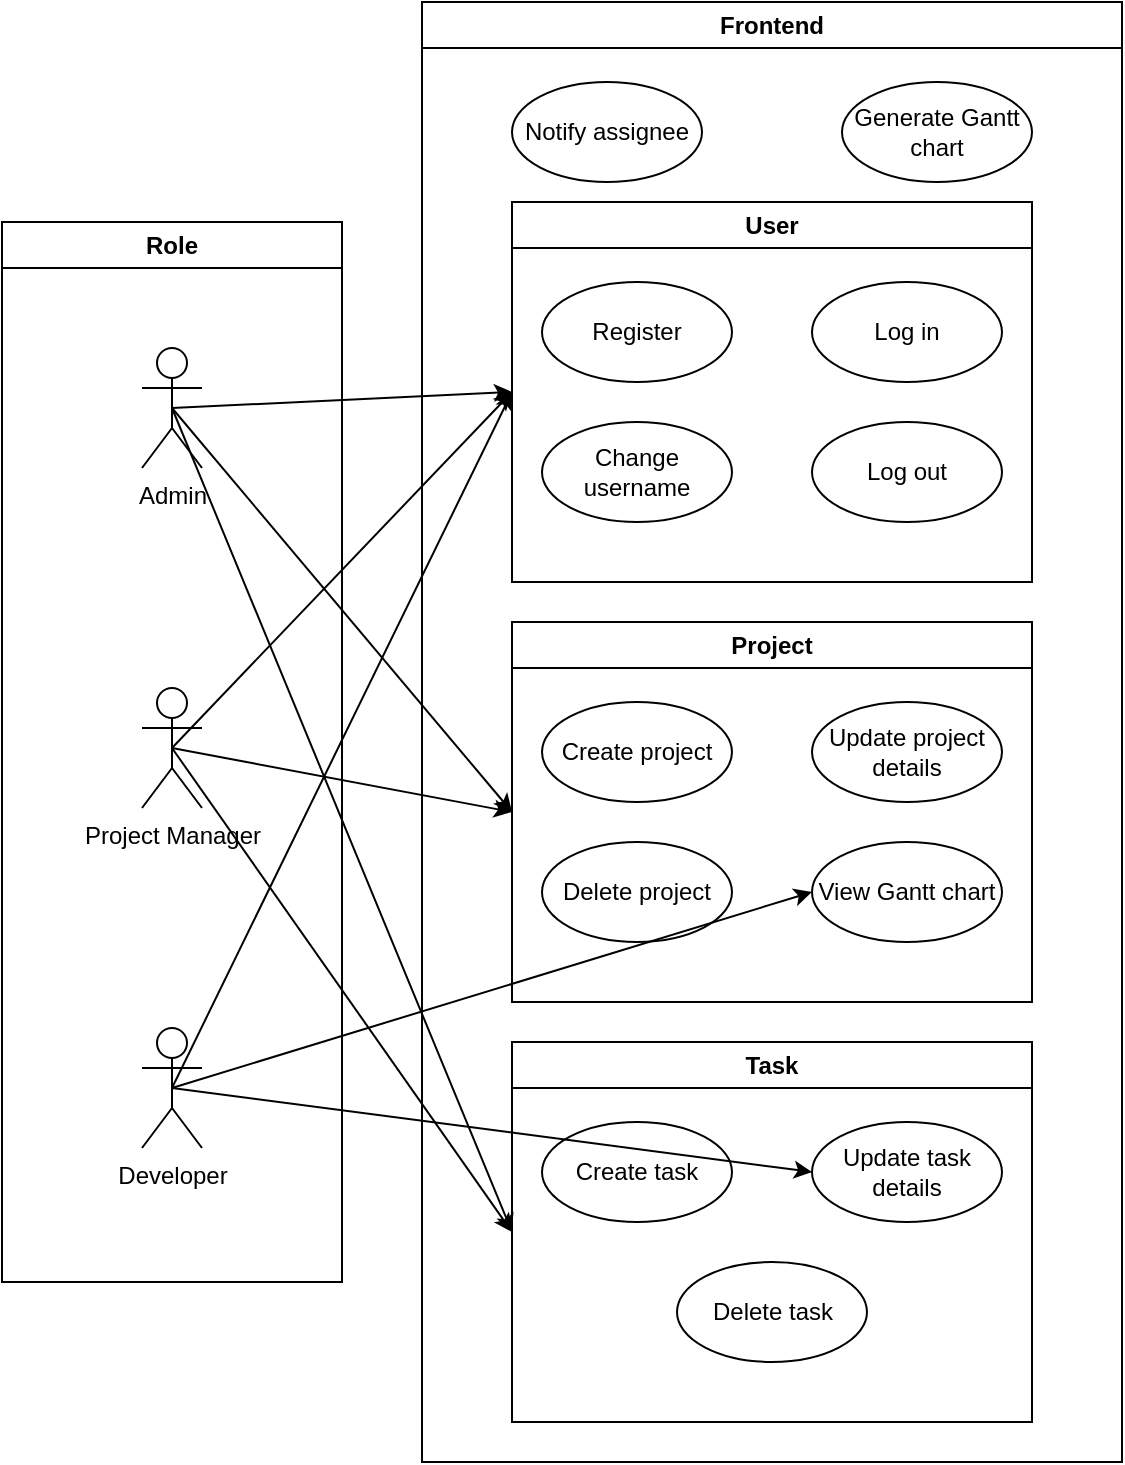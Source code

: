 <mxfile version="26.2.9">
  <diagram name="Page-1" id="TwEb9iY1BZzTV29jCTEC">
    <mxGraphModel dx="1044" dy="582" grid="1" gridSize="10" guides="1" tooltips="1" connect="1" arrows="1" fold="1" page="1" pageScale="1" pageWidth="850" pageHeight="1100" math="0" shadow="0">
      <root>
        <mxCell id="0" />
        <mxCell id="1" parent="0" />
        <mxCell id="LEw1Pu8otcA0w6-Z7cHc-1" value="Admin" style="shape=umlActor;verticalLabelPosition=bottom;verticalAlign=top;html=1;outlineConnect=0;" vertex="1" parent="1">
          <mxGeometry x="100" y="213" width="30" height="60" as="geometry" />
        </mxCell>
        <mxCell id="LEw1Pu8otcA0w6-Z7cHc-14" value="Project Manager" style="shape=umlActor;verticalLabelPosition=bottom;verticalAlign=top;html=1;outlineConnect=0;" vertex="1" parent="1">
          <mxGeometry x="100" y="383" width="30" height="60" as="geometry" />
        </mxCell>
        <mxCell id="LEw1Pu8otcA0w6-Z7cHc-19" value="Developer" style="shape=umlActor;verticalLabelPosition=bottom;verticalAlign=top;html=1;outlineConnect=0;" vertex="1" parent="1">
          <mxGeometry x="100" y="553" width="30" height="60" as="geometry" />
        </mxCell>
        <mxCell id="LEw1Pu8otcA0w6-Z7cHc-31" value="" style="endArrow=classic;html=1;rounded=0;entryX=0;entryY=0.5;entryDx=0;entryDy=0;exitX=0.5;exitY=0.5;exitDx=0;exitDy=0;exitPerimeter=0;" edge="1" parent="1" source="LEw1Pu8otcA0w6-Z7cHc-1" target="LEw1Pu8otcA0w6-Z7cHc-7">
          <mxGeometry width="50" height="50" relative="1" as="geometry">
            <mxPoint x="300" y="270" as="sourcePoint" />
            <mxPoint x="350" y="220" as="targetPoint" />
          </mxGeometry>
        </mxCell>
        <mxCell id="LEw1Pu8otcA0w6-Z7cHc-32" value="Frontend" style="swimlane;whiteSpace=wrap;html=1;" vertex="1" parent="1">
          <mxGeometry x="240" y="40" width="350" height="730" as="geometry" />
        </mxCell>
        <mxCell id="LEw1Pu8otcA0w6-Z7cHc-34" value="Notify assignee" style="ellipse;whiteSpace=wrap;html=1;" vertex="1" parent="LEw1Pu8otcA0w6-Z7cHc-32">
          <mxGeometry x="45" y="40" width="95" height="50" as="geometry" />
        </mxCell>
        <mxCell id="LEw1Pu8otcA0w6-Z7cHc-35" value="Generate Gantt chart" style="ellipse;whiteSpace=wrap;html=1;" vertex="1" parent="LEw1Pu8otcA0w6-Z7cHc-32">
          <mxGeometry x="210" y="40" width="95" height="50" as="geometry" />
        </mxCell>
        <mxCell id="LEw1Pu8otcA0w6-Z7cHc-7" value="User" style="swimlane;whiteSpace=wrap;html=1;startSize=23;" vertex="1" parent="LEw1Pu8otcA0w6-Z7cHc-32">
          <mxGeometry x="45" y="100" width="260" height="190" as="geometry">
            <mxRectangle x="325" y="40" width="140" height="30" as="alternateBounds" />
          </mxGeometry>
        </mxCell>
        <mxCell id="LEw1Pu8otcA0w6-Z7cHc-8" value="Register" style="ellipse;whiteSpace=wrap;html=1;" vertex="1" parent="LEw1Pu8otcA0w6-Z7cHc-7">
          <mxGeometry x="15" y="40" width="95" height="50" as="geometry" />
        </mxCell>
        <mxCell id="LEw1Pu8otcA0w6-Z7cHc-9" value="Log in" style="ellipse;whiteSpace=wrap;html=1;" vertex="1" parent="LEw1Pu8otcA0w6-Z7cHc-7">
          <mxGeometry x="150" y="40" width="95" height="50" as="geometry" />
        </mxCell>
        <mxCell id="LEw1Pu8otcA0w6-Z7cHc-10" value="Log out" style="ellipse;whiteSpace=wrap;html=1;" vertex="1" parent="LEw1Pu8otcA0w6-Z7cHc-7">
          <mxGeometry x="150" y="110" width="95" height="50" as="geometry" />
        </mxCell>
        <mxCell id="LEw1Pu8otcA0w6-Z7cHc-11" value="Change username" style="ellipse;whiteSpace=wrap;html=1;" vertex="1" parent="LEw1Pu8otcA0w6-Z7cHc-7">
          <mxGeometry x="15" y="110" width="95" height="50" as="geometry" />
        </mxCell>
        <mxCell id="LEw1Pu8otcA0w6-Z7cHc-22" value="Project" style="swimlane;whiteSpace=wrap;html=1;startSize=23;" vertex="1" parent="LEw1Pu8otcA0w6-Z7cHc-32">
          <mxGeometry x="45" y="310" width="260" height="190" as="geometry">
            <mxRectangle x="325" y="40" width="140" height="30" as="alternateBounds" />
          </mxGeometry>
        </mxCell>
        <mxCell id="LEw1Pu8otcA0w6-Z7cHc-23" value="Create project" style="ellipse;whiteSpace=wrap;html=1;" vertex="1" parent="LEw1Pu8otcA0w6-Z7cHc-22">
          <mxGeometry x="15" y="40" width="95" height="50" as="geometry" />
        </mxCell>
        <mxCell id="LEw1Pu8otcA0w6-Z7cHc-24" value="Update project details" style="ellipse;whiteSpace=wrap;html=1;" vertex="1" parent="LEw1Pu8otcA0w6-Z7cHc-22">
          <mxGeometry x="150" y="40" width="95" height="50" as="geometry" />
        </mxCell>
        <mxCell id="LEw1Pu8otcA0w6-Z7cHc-26" value="Delete project" style="ellipse;whiteSpace=wrap;html=1;" vertex="1" parent="LEw1Pu8otcA0w6-Z7cHc-22">
          <mxGeometry x="15" y="110" width="95" height="50" as="geometry" />
        </mxCell>
        <mxCell id="LEw1Pu8otcA0w6-Z7cHc-36" value="View Gantt chart" style="ellipse;whiteSpace=wrap;html=1;" vertex="1" parent="LEw1Pu8otcA0w6-Z7cHc-22">
          <mxGeometry x="150" y="110" width="95" height="50" as="geometry" />
        </mxCell>
        <mxCell id="LEw1Pu8otcA0w6-Z7cHc-27" value="Task" style="swimlane;whiteSpace=wrap;html=1;startSize=23;" vertex="1" parent="LEw1Pu8otcA0w6-Z7cHc-32">
          <mxGeometry x="45" y="520" width="260" height="190" as="geometry">
            <mxRectangle x="325" y="40" width="140" height="30" as="alternateBounds" />
          </mxGeometry>
        </mxCell>
        <mxCell id="LEw1Pu8otcA0w6-Z7cHc-28" value="Create task" style="ellipse;whiteSpace=wrap;html=1;" vertex="1" parent="LEw1Pu8otcA0w6-Z7cHc-27">
          <mxGeometry x="15" y="40" width="95" height="50" as="geometry" />
        </mxCell>
        <mxCell id="LEw1Pu8otcA0w6-Z7cHc-29" value="Update task details" style="ellipse;whiteSpace=wrap;html=1;" vertex="1" parent="LEw1Pu8otcA0w6-Z7cHc-27">
          <mxGeometry x="150" y="40" width="95" height="50" as="geometry" />
        </mxCell>
        <mxCell id="LEw1Pu8otcA0w6-Z7cHc-30" value="Delete task" style="ellipse;whiteSpace=wrap;html=1;" vertex="1" parent="LEw1Pu8otcA0w6-Z7cHc-27">
          <mxGeometry x="82.5" y="110" width="95" height="50" as="geometry" />
        </mxCell>
        <mxCell id="LEw1Pu8otcA0w6-Z7cHc-37" value="" style="endArrow=classic;html=1;rounded=0;entryX=0;entryY=0.5;entryDx=0;entryDy=0;exitX=0.5;exitY=0.5;exitDx=0;exitDy=0;exitPerimeter=0;" edge="1" parent="1" source="LEw1Pu8otcA0w6-Z7cHc-1" target="LEw1Pu8otcA0w6-Z7cHc-22">
          <mxGeometry width="50" height="50" relative="1" as="geometry">
            <mxPoint x="140" y="252" as="sourcePoint" />
            <mxPoint x="295" y="245" as="targetPoint" />
          </mxGeometry>
        </mxCell>
        <mxCell id="LEw1Pu8otcA0w6-Z7cHc-38" value="" style="endArrow=classic;html=1;rounded=0;entryX=0;entryY=0.5;entryDx=0;entryDy=0;exitX=0.5;exitY=0.5;exitDx=0;exitDy=0;exitPerimeter=0;" edge="1" parent="1" source="LEw1Pu8otcA0w6-Z7cHc-1" target="LEw1Pu8otcA0w6-Z7cHc-27">
          <mxGeometry width="50" height="50" relative="1" as="geometry">
            <mxPoint x="100" y="380" as="sourcePoint" />
            <mxPoint x="270" y="582" as="targetPoint" />
          </mxGeometry>
        </mxCell>
        <mxCell id="LEw1Pu8otcA0w6-Z7cHc-39" value="" style="endArrow=classic;html=1;rounded=0;entryX=0;entryY=0.5;entryDx=0;entryDy=0;exitX=0.5;exitY=0.5;exitDx=0;exitDy=0;exitPerimeter=0;" edge="1" parent="1" source="LEw1Pu8otcA0w6-Z7cHc-14" target="LEw1Pu8otcA0w6-Z7cHc-7">
          <mxGeometry width="50" height="50" relative="1" as="geometry">
            <mxPoint x="125" y="253" as="sourcePoint" />
            <mxPoint x="295" y="245" as="targetPoint" />
          </mxGeometry>
        </mxCell>
        <mxCell id="LEw1Pu8otcA0w6-Z7cHc-40" value="" style="endArrow=classic;html=1;rounded=0;exitX=0.5;exitY=0.5;exitDx=0;exitDy=0;exitPerimeter=0;entryX=0;entryY=0.5;entryDx=0;entryDy=0;" edge="1" parent="1" source="LEw1Pu8otcA0w6-Z7cHc-19" target="LEw1Pu8otcA0w6-Z7cHc-7">
          <mxGeometry width="50" height="50" relative="1" as="geometry">
            <mxPoint x="125" y="423" as="sourcePoint" />
            <mxPoint x="280" y="245" as="targetPoint" />
          </mxGeometry>
        </mxCell>
        <mxCell id="LEw1Pu8otcA0w6-Z7cHc-41" value="Role" style="swimlane;whiteSpace=wrap;html=1;" vertex="1" parent="1">
          <mxGeometry x="30" y="150" width="170" height="530" as="geometry" />
        </mxCell>
        <mxCell id="LEw1Pu8otcA0w6-Z7cHc-42" value="" style="endArrow=classic;html=1;rounded=0;entryX=0;entryY=0.5;entryDx=0;entryDy=0;exitX=0.5;exitY=0.5;exitDx=0;exitDy=0;exitPerimeter=0;" edge="1" parent="1" source="LEw1Pu8otcA0w6-Z7cHc-14" target="LEw1Pu8otcA0w6-Z7cHc-22">
          <mxGeometry width="50" height="50" relative="1" as="geometry">
            <mxPoint x="150" y="410" as="sourcePoint" />
            <mxPoint x="320" y="612" as="targetPoint" />
          </mxGeometry>
        </mxCell>
        <mxCell id="LEw1Pu8otcA0w6-Z7cHc-43" value="" style="endArrow=classic;html=1;rounded=0;exitX=0.5;exitY=0.5;exitDx=0;exitDy=0;exitPerimeter=0;entryX=0;entryY=0.5;entryDx=0;entryDy=0;" edge="1" parent="1" source="LEw1Pu8otcA0w6-Z7cHc-14" target="LEw1Pu8otcA0w6-Z7cHc-27">
          <mxGeometry width="50" height="50" relative="1" as="geometry">
            <mxPoint x="125" y="253" as="sourcePoint" />
            <mxPoint x="270" y="700" as="targetPoint" />
          </mxGeometry>
        </mxCell>
        <mxCell id="LEw1Pu8otcA0w6-Z7cHc-44" value="" style="endArrow=classic;html=1;rounded=0;exitX=0.5;exitY=0.5;exitDx=0;exitDy=0;exitPerimeter=0;entryX=0;entryY=0.5;entryDx=0;entryDy=0;" edge="1" parent="1" source="LEw1Pu8otcA0w6-Z7cHc-19" target="LEw1Pu8otcA0w6-Z7cHc-36">
          <mxGeometry width="50" height="50" relative="1" as="geometry">
            <mxPoint x="125" y="593" as="sourcePoint" />
            <mxPoint x="295" y="245" as="targetPoint" />
          </mxGeometry>
        </mxCell>
        <mxCell id="LEw1Pu8otcA0w6-Z7cHc-45" value="" style="endArrow=classic;html=1;rounded=0;entryX=0;entryY=0.5;entryDx=0;entryDy=0;exitX=0.5;exitY=0.5;exitDx=0;exitDy=0;exitPerimeter=0;" edge="1" parent="1" source="LEw1Pu8otcA0w6-Z7cHc-19" target="LEw1Pu8otcA0w6-Z7cHc-29">
          <mxGeometry width="50" height="50" relative="1" as="geometry">
            <mxPoint x="120" y="580" as="sourcePoint" />
            <mxPoint x="450" y="510" as="targetPoint" />
          </mxGeometry>
        </mxCell>
      </root>
    </mxGraphModel>
  </diagram>
</mxfile>
